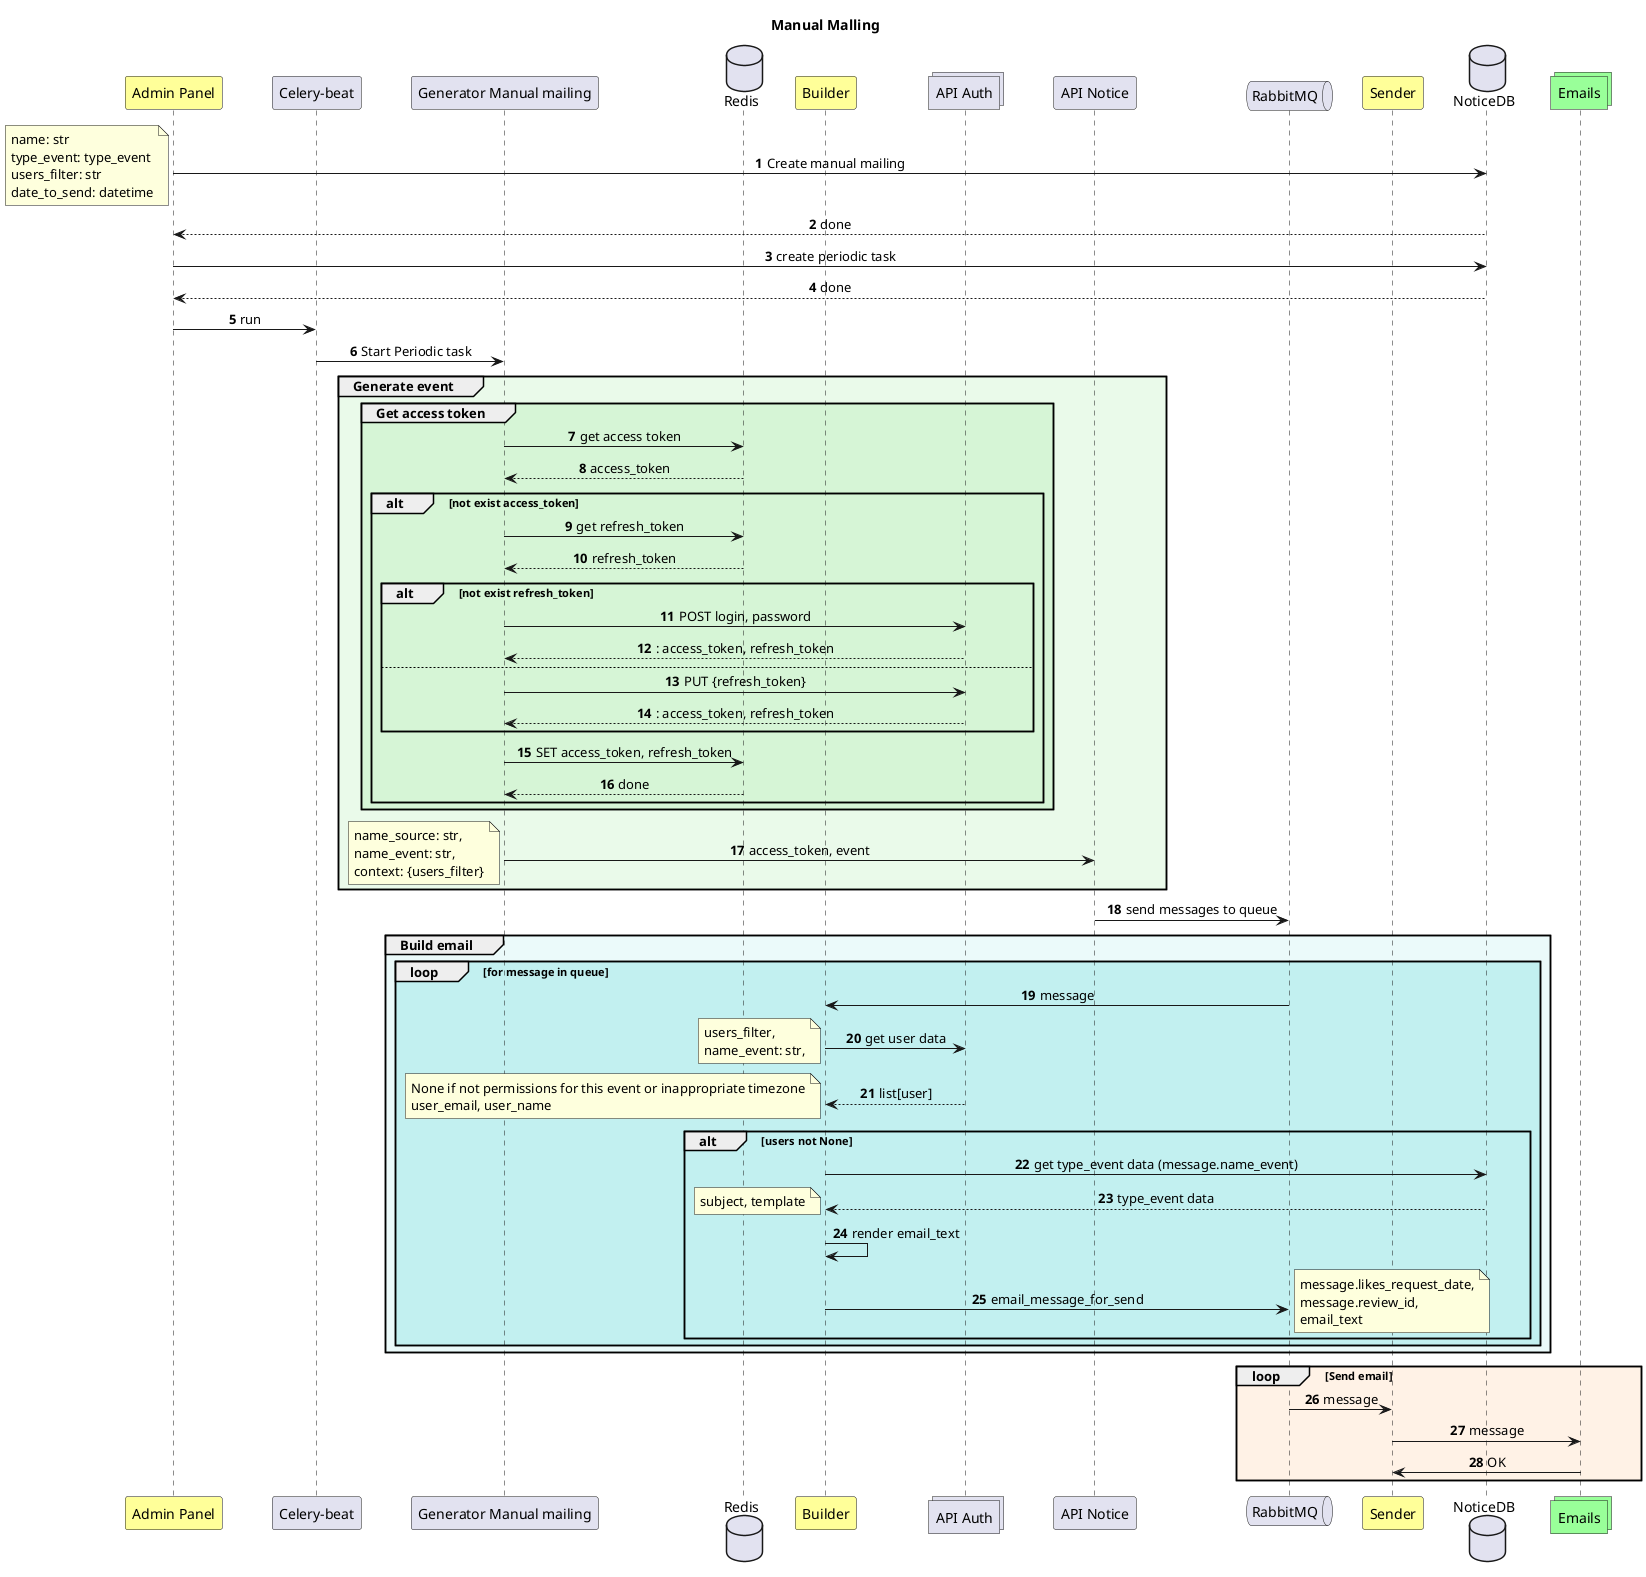 	@startuml
autonumber
skinparam sequence {
	ParticipantPadding 20
	MessageAlign center
}

title Manual Malling

participant "Admin Panel" as ap order 1 #FFFF99
participant "Celery-beat" as cb order 5
participant "Generator Manual mailing" as gen order 10
database Redis as redis order 15
participant Builder as b order 20 #FFFF99
collections "API Auth" as api_a order 25
participant "API Notice" as api_n order 40
queue RabbitMQ as q order 45
participant Sender as s order 50 #FFFF99
database NoticeDB as db order 60
collections Emails as em order 70 #99FF99

ap -> db: Create manual mailing
note left
    name: str
    type_event: type_event
    users_filter: str
    date_to_send: datetime
end note
return done
ap -> db: create periodic task
return done

ap -> cb: run
cb -> gen: Start Periodic task

group #eafaea Generate event
group #d6f5d6 Get access token
gen -> redis: get access token
return access_token
alt not exist access_token
gen -> redis: get refresh_token
return refresh_token
alt not exist refresh_token
gen -> api_a: POST login, password
return: access_token, refresh_token
else
gen -> api_a: PUT {refresh_token}
return: access_token, refresh_token
end
gen -> redis: SET access_token, refresh_token
return done
end
end group

gen -> api_n: access_token, event
note left
name_source: str,
name_event: str,
context: {users_filter}
end note
end group

api_n -> q: send messages to queue

group #ebfafa Build email
loop #c2f0f0 for message in queue
q -> b: message
b -> api_a: get user data
note left
users_filter,
name_event: str,
end note
return list[user]
note left
None if not permissions for this event or inappropriate timezone
user_email, user_name
end note
alt #c2f0f0 users not None
b -> db: get type_event data (message.name_event)
return type_event data
note left
subject, template
end note
b -> b: render email_text
b -> q: email_message_for_send
note right
message.likes_request_date,
message.review_id,
email_text
end note
end alt
end loop
end group

loop #fff2e6 Send email
q -> s: message
s -> em: message
em -> s: OK
end loop



@enduml